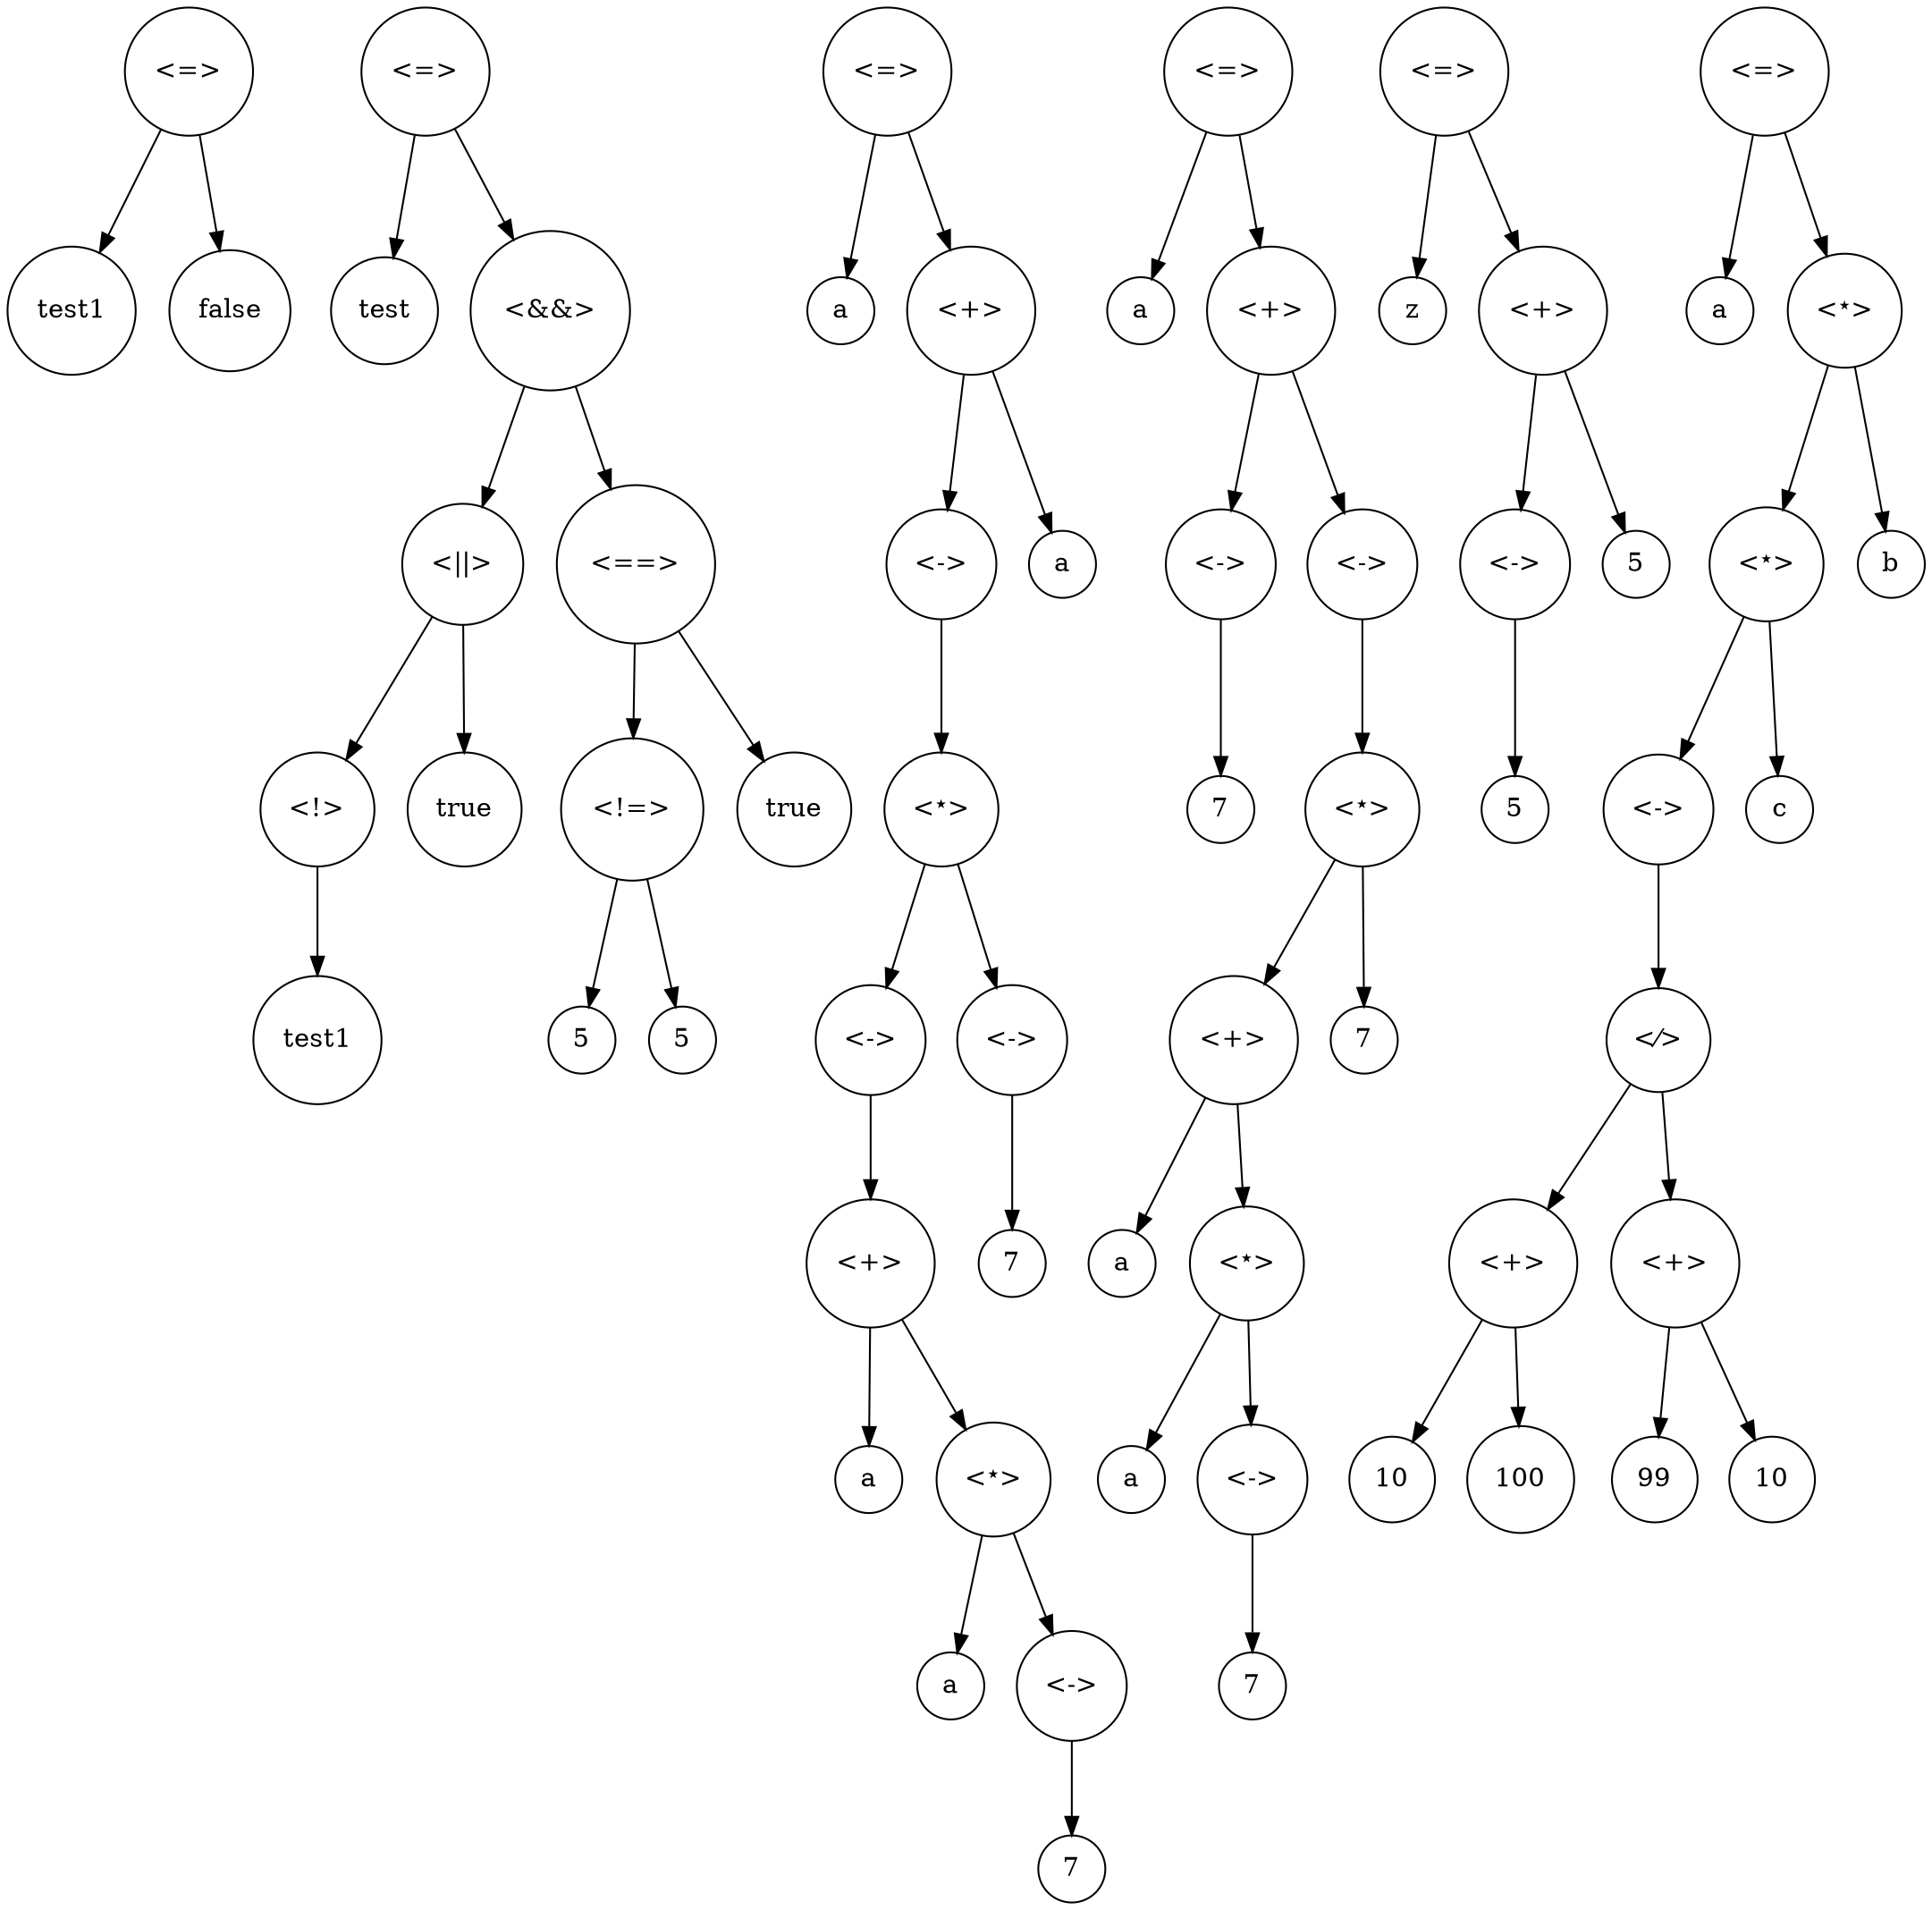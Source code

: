 digraph G{
<dd50f4fd-77b7-4e8b-8813-01862c609dfb> [shape="circle"label="test1"];
<43173239-0be7-447f-bf9f-c4ea7008ed6b> [shape="circle"label="false"];
<26175b53-ce42-4df6-a558-bcf93af75d46> [shape="circle"label="<&#61;>"];
<26175b53-ce42-4df6-a558-bcf93af75d46>-><dd50f4fd-77b7-4e8b-8813-01862c609dfb> [label=" "];
<26175b53-ce42-4df6-a558-bcf93af75d46>-><43173239-0be7-447f-bf9f-c4ea7008ed6b> [label=" "];
<9c02b2dd-c346-43c6-90c3-bf394be44dbd> [shape="circle"label="test"];
<7ccae860-27f1-44b8-9e7e-3a4c8f7a9fe7> [shape="circle"label="test1"];
<d58a5b27-52eb-4d75-9a15-0704707c6fc5> [shape="circle"label="<&#33;>"];
<d58a5b27-52eb-4d75-9a15-0704707c6fc5>-><7ccae860-27f1-44b8-9e7e-3a4c8f7a9fe7> [label=" "];
<45a18295-0d2d-426b-a756-c6bd81d3f94c> [shape="circle"label="true"];
<3f2b107a-1d6f-4d51-9a1b-84753523c0a0> [shape="circle"label="<&#124;&#124;>"];
<3f2b107a-1d6f-4d51-9a1b-84753523c0a0>-><d58a5b27-52eb-4d75-9a15-0704707c6fc5> [label=" "];
<3f2b107a-1d6f-4d51-9a1b-84753523c0a0>-><45a18295-0d2d-426b-a756-c6bd81d3f94c> [label=" "];
<b0d3b539-aef6-413a-9ab7-d27ce67f8547> [shape="circle"label="5"];
<4bb3e2bb-b9ea-4e68-bbe0-3d2839c23604> [shape="circle"label="5"];
<d3539603-d78a-47f4-ae38-ea85637e4ff1> [shape="circle"label="<&#33;&#61;>"];
<d3539603-d78a-47f4-ae38-ea85637e4ff1>-><b0d3b539-aef6-413a-9ab7-d27ce67f8547> [label=" "];
<d3539603-d78a-47f4-ae38-ea85637e4ff1>-><4bb3e2bb-b9ea-4e68-bbe0-3d2839c23604> [label=" "];
<5edb56b7-fcd4-4317-b661-33014a0e8c4d> [shape="circle"label="true"];
<18ca9b9c-5397-4b2f-af19-66f953232195> [shape="circle"label="<&#61;&#61;>"];
<18ca9b9c-5397-4b2f-af19-66f953232195>-><d3539603-d78a-47f4-ae38-ea85637e4ff1> [label=" "];
<18ca9b9c-5397-4b2f-af19-66f953232195>-><5edb56b7-fcd4-4317-b661-33014a0e8c4d> [label=" "];
<1f769344-0211-4077-8e07-dad0b395b9c6> [shape="circle"label="<&#38;&#38;>"];
<1f769344-0211-4077-8e07-dad0b395b9c6>-><3f2b107a-1d6f-4d51-9a1b-84753523c0a0> [label=" "];
<1f769344-0211-4077-8e07-dad0b395b9c6>-><18ca9b9c-5397-4b2f-af19-66f953232195> [label=" "];
<c0c1aa2c-1bdd-4b12-8e1d-7e837f06245d> [shape="circle"label="<&#61;>"];
<c0c1aa2c-1bdd-4b12-8e1d-7e837f06245d>-><9c02b2dd-c346-43c6-90c3-bf394be44dbd> [label=" "];
<c0c1aa2c-1bdd-4b12-8e1d-7e837f06245d>-><1f769344-0211-4077-8e07-dad0b395b9c6> [label=" "];
<a5dab090-59a7-4845-b5d0-f60b1309162c> [shape="circle"label="a"];
<7700363d-0c3b-4a4f-83f9-bc1b29b9bd07> [shape="circle"label="a"];
<55447007-0927-4668-990b-febce1fb1322> [shape="circle"label="a"];
<eac0bbcf-e47d-43ce-8ed0-f5c7f0cd51d3> [shape="circle"label="7"];
<a034fdd2-64ee-4e16-946c-e633fd5ebb49> [shape="circle"label="<&#727;>"];
<a034fdd2-64ee-4e16-946c-e633fd5ebb49>-><eac0bbcf-e47d-43ce-8ed0-f5c7f0cd51d3> [label=" "];
<3ddc47f7-a7e4-40d6-a253-dbce98825756> [shape="circle"label="<&#1645;>"];
<3ddc47f7-a7e4-40d6-a253-dbce98825756>-><55447007-0927-4668-990b-febce1fb1322> [label=" "];
<3ddc47f7-a7e4-40d6-a253-dbce98825756>-><a034fdd2-64ee-4e16-946c-e633fd5ebb49> [label=" "];
<aad2263b-9c41-48f4-9da8-df8f1ebef7d9> [shape="circle"label="<&#43;>"];
<aad2263b-9c41-48f4-9da8-df8f1ebef7d9>-><7700363d-0c3b-4a4f-83f9-bc1b29b9bd07> [label=" "];
<aad2263b-9c41-48f4-9da8-df8f1ebef7d9>-><3ddc47f7-a7e4-40d6-a253-dbce98825756> [label=" "];
<7ca33af0-2d7e-4446-ab2c-f1cf8bd0e304> [shape="circle"label="<&#727;>"];
<7ca33af0-2d7e-4446-ab2c-f1cf8bd0e304>-><aad2263b-9c41-48f4-9da8-df8f1ebef7d9> [label=" "];
<ed7e2936-bc91-4326-b11d-c432d41a0555> [shape="circle"label="7"];
<fae8ad98-df78-4aab-90c5-8786993eb47d> [shape="circle"label="<&#727;>"];
<fae8ad98-df78-4aab-90c5-8786993eb47d>-><ed7e2936-bc91-4326-b11d-c432d41a0555> [label=" "];
<8569daa5-cc1c-4559-a851-4ed21486ee62> [shape="circle"label="<&#1645;>"];
<8569daa5-cc1c-4559-a851-4ed21486ee62>-><7ca33af0-2d7e-4446-ab2c-f1cf8bd0e304> [label=" "];
<8569daa5-cc1c-4559-a851-4ed21486ee62>-><fae8ad98-df78-4aab-90c5-8786993eb47d> [label=" "];
<c57664c7-d058-40d3-b593-207a5ca5e033> [shape="circle"label="<&#727;>"];
<c57664c7-d058-40d3-b593-207a5ca5e033>-><8569daa5-cc1c-4559-a851-4ed21486ee62> [label=" "];
<efcfc293-eed3-4400-bda8-e4e7d0ef3476> [shape="circle"label="a"];
<64b1e800-61e4-4dcc-b3e6-0e583fa62609> [shape="circle"label="<&#43;>"];
<64b1e800-61e4-4dcc-b3e6-0e583fa62609>-><c57664c7-d058-40d3-b593-207a5ca5e033> [label=" "];
<64b1e800-61e4-4dcc-b3e6-0e583fa62609>-><efcfc293-eed3-4400-bda8-e4e7d0ef3476> [label=" "];
<d9d3a79a-6344-4ddc-b1f1-3627a18fda04> [shape="circle"label="<&#61;>"];
<d9d3a79a-6344-4ddc-b1f1-3627a18fda04>-><a5dab090-59a7-4845-b5d0-f60b1309162c> [label=" "];
<d9d3a79a-6344-4ddc-b1f1-3627a18fda04>-><64b1e800-61e4-4dcc-b3e6-0e583fa62609> [label=" "];
<ddece6b7-4cdd-420a-bd74-95a2c91fb710> [shape="circle"label="a"];
<0f71a1eb-8231-456b-bd61-335974b537c4> [shape="circle"label="7"];
<f7e82018-5f0c-4b2c-8908-1b5b2f858abe> [shape="circle"label="<&#727;>"];
<f7e82018-5f0c-4b2c-8908-1b5b2f858abe>-><0f71a1eb-8231-456b-bd61-335974b537c4> [label=" "];
<573d9210-bdf2-4199-ab94-fb275a81128e> [shape="circle"label="a"];
<fd6c8da2-2b8f-460d-9f17-7a0caa583168> [shape="circle"label="a"];
<af6bfb0f-8c10-43de-a053-48cf985ebe34> [shape="circle"label="7"];
<5f6c63bd-340a-4b48-9883-bd566b59565a> [shape="circle"label="<&#727;>"];
<5f6c63bd-340a-4b48-9883-bd566b59565a>-><af6bfb0f-8c10-43de-a053-48cf985ebe34> [label=" "];
<0fd5de6f-c041-448e-80e4-1eacc8aeec90> [shape="circle"label="<&#1645;>"];
<0fd5de6f-c041-448e-80e4-1eacc8aeec90>-><fd6c8da2-2b8f-460d-9f17-7a0caa583168> [label=" "];
<0fd5de6f-c041-448e-80e4-1eacc8aeec90>-><5f6c63bd-340a-4b48-9883-bd566b59565a> [label=" "];
<67534169-c96c-47a4-810c-fcf4584591b2> [shape="circle"label="<&#43;>"];
<67534169-c96c-47a4-810c-fcf4584591b2>-><573d9210-bdf2-4199-ab94-fb275a81128e> [label=" "];
<67534169-c96c-47a4-810c-fcf4584591b2>-><0fd5de6f-c041-448e-80e4-1eacc8aeec90> [label=" "];
<d371d2f8-d3d9-4a10-89b3-62927053504f> [shape="circle"label="7"];
<86ce5266-5777-409e-a9cf-e9b352bf5242> [shape="circle"label="<&#1645;>"];
<86ce5266-5777-409e-a9cf-e9b352bf5242>-><67534169-c96c-47a4-810c-fcf4584591b2> [label=" "];
<86ce5266-5777-409e-a9cf-e9b352bf5242>-><d371d2f8-d3d9-4a10-89b3-62927053504f> [label=" "];
<1069b1da-1f7e-4226-bc1f-fecbc5899365> [shape="circle"label="<&#727;>"];
<1069b1da-1f7e-4226-bc1f-fecbc5899365>-><86ce5266-5777-409e-a9cf-e9b352bf5242> [label=" "];
<f5b32a49-70d3-4c04-9ec5-d98e7ca97e4c> [shape="circle"label="<&#43;>"];
<f5b32a49-70d3-4c04-9ec5-d98e7ca97e4c>-><f7e82018-5f0c-4b2c-8908-1b5b2f858abe> [label=" "];
<f5b32a49-70d3-4c04-9ec5-d98e7ca97e4c>-><1069b1da-1f7e-4226-bc1f-fecbc5899365> [label=" "];
<18a19ca4-ca00-489b-a170-5ac91634ba36> [shape="circle"label="<&#61;>"];
<18a19ca4-ca00-489b-a170-5ac91634ba36>-><ddece6b7-4cdd-420a-bd74-95a2c91fb710> [label=" "];
<18a19ca4-ca00-489b-a170-5ac91634ba36>-><f5b32a49-70d3-4c04-9ec5-d98e7ca97e4c> [label=" "];
<9fbd40a8-94f0-4ce0-8a66-d8f82caa6c1b> [shape="circle"label="z"];
<9cb7c52c-baac-48a5-8f69-21393f32d079> [shape="circle"label="5"];
<febe7b61-6e40-43a7-84a6-f8f8b5d68b34> [shape="circle"label="<&#727;>"];
<febe7b61-6e40-43a7-84a6-f8f8b5d68b34>-><9cb7c52c-baac-48a5-8f69-21393f32d079> [label=" "];
<bd8721b2-c5bc-42a7-955e-8f49b7f6e597> [shape="circle"label="5"];
<73fdf66b-361c-4005-b0e9-a259fdf9080d> [shape="circle"label="<&#43;>"];
<73fdf66b-361c-4005-b0e9-a259fdf9080d>-><febe7b61-6e40-43a7-84a6-f8f8b5d68b34> [label=" "];
<73fdf66b-361c-4005-b0e9-a259fdf9080d>-><bd8721b2-c5bc-42a7-955e-8f49b7f6e597> [label=" "];
<7ebf5008-ff7d-4fe0-9dc0-0f74efd19437> [shape="circle"label="<&#61;>"];
<7ebf5008-ff7d-4fe0-9dc0-0f74efd19437>-><9fbd40a8-94f0-4ce0-8a66-d8f82caa6c1b> [label=" "];
<7ebf5008-ff7d-4fe0-9dc0-0f74efd19437>-><73fdf66b-361c-4005-b0e9-a259fdf9080d> [label=" "];
<905102b6-9ce1-4218-adf9-07455b5e0166> [shape="circle"label="a"];
<8b3920c6-c89b-40ec-b222-0704ff7459a1> [shape="circle"label="10"];
<60c5e86c-d884-4597-ae3c-4504233a10dc> [shape="circle"label="100"];
<2b237a6d-5e4d-4a99-9338-f40023d673ee> [shape="circle"label="<&#43;>"];
<2b237a6d-5e4d-4a99-9338-f40023d673ee>-><8b3920c6-c89b-40ec-b222-0704ff7459a1> [label=" "];
<2b237a6d-5e4d-4a99-9338-f40023d673ee>-><60c5e86c-d884-4597-ae3c-4504233a10dc> [label=" "];
<51527bf7-e7a9-43a6-9b43-89a1fce25980> [shape="circle"label="99"];
<3490ea30-1515-4722-aa66-bbef2eda09d7> [shape="circle"label="10"];
<8c19de67-6d61-4790-b57d-a410443e9bd9> [shape="circle"label="<&#43;>"];
<8c19de67-6d61-4790-b57d-a410443e9bd9>-><51527bf7-e7a9-43a6-9b43-89a1fce25980> [label=" "];
<8c19de67-6d61-4790-b57d-a410443e9bd9>-><3490ea30-1515-4722-aa66-bbef2eda09d7> [label=" "];
<dfc78375-7ffd-4dac-94c6-948fc5297a7f> [shape="circle"label="<&#8260;>"];
<dfc78375-7ffd-4dac-94c6-948fc5297a7f>-><2b237a6d-5e4d-4a99-9338-f40023d673ee> [label=" "];
<dfc78375-7ffd-4dac-94c6-948fc5297a7f>-><8c19de67-6d61-4790-b57d-a410443e9bd9> [label=" "];
<b1945ee0-2b94-417f-a3ca-b304f16a05c5> [shape="circle"label="<&#727;>"];
<b1945ee0-2b94-417f-a3ca-b304f16a05c5>-><dfc78375-7ffd-4dac-94c6-948fc5297a7f> [label=" "];
<8bfdba2d-2fd4-4db3-9440-036128bf37f1> [shape="circle"label="c"];
<61333a2f-76cb-4aaa-860d-2b1d08d3339b> [shape="circle"label="<&#1645;>"];
<61333a2f-76cb-4aaa-860d-2b1d08d3339b>-><b1945ee0-2b94-417f-a3ca-b304f16a05c5> [label=" "];
<61333a2f-76cb-4aaa-860d-2b1d08d3339b>-><8bfdba2d-2fd4-4db3-9440-036128bf37f1> [label=" "];
<3865a4af-68cf-460b-b8f1-ee15d3016618> [shape="circle"label="b"];
<8837cd69-83ea-4ad5-8f8a-16a700f50d1b> [shape="circle"label="<&#1645;>"];
<8837cd69-83ea-4ad5-8f8a-16a700f50d1b>-><61333a2f-76cb-4aaa-860d-2b1d08d3339b> [label=" "];
<8837cd69-83ea-4ad5-8f8a-16a700f50d1b>-><3865a4af-68cf-460b-b8f1-ee15d3016618> [label=" "];
<60c6f9f8-7643-4bae-94c3-0a8f6d662e06> [shape="circle"label="<&#61;>"];
<60c6f9f8-7643-4bae-94c3-0a8f6d662e06>-><905102b6-9ce1-4218-adf9-07455b5e0166> [label=" "];
<60c6f9f8-7643-4bae-94c3-0a8f6d662e06>-><8837cd69-83ea-4ad5-8f8a-16a700f50d1b> [label=" "];
}
